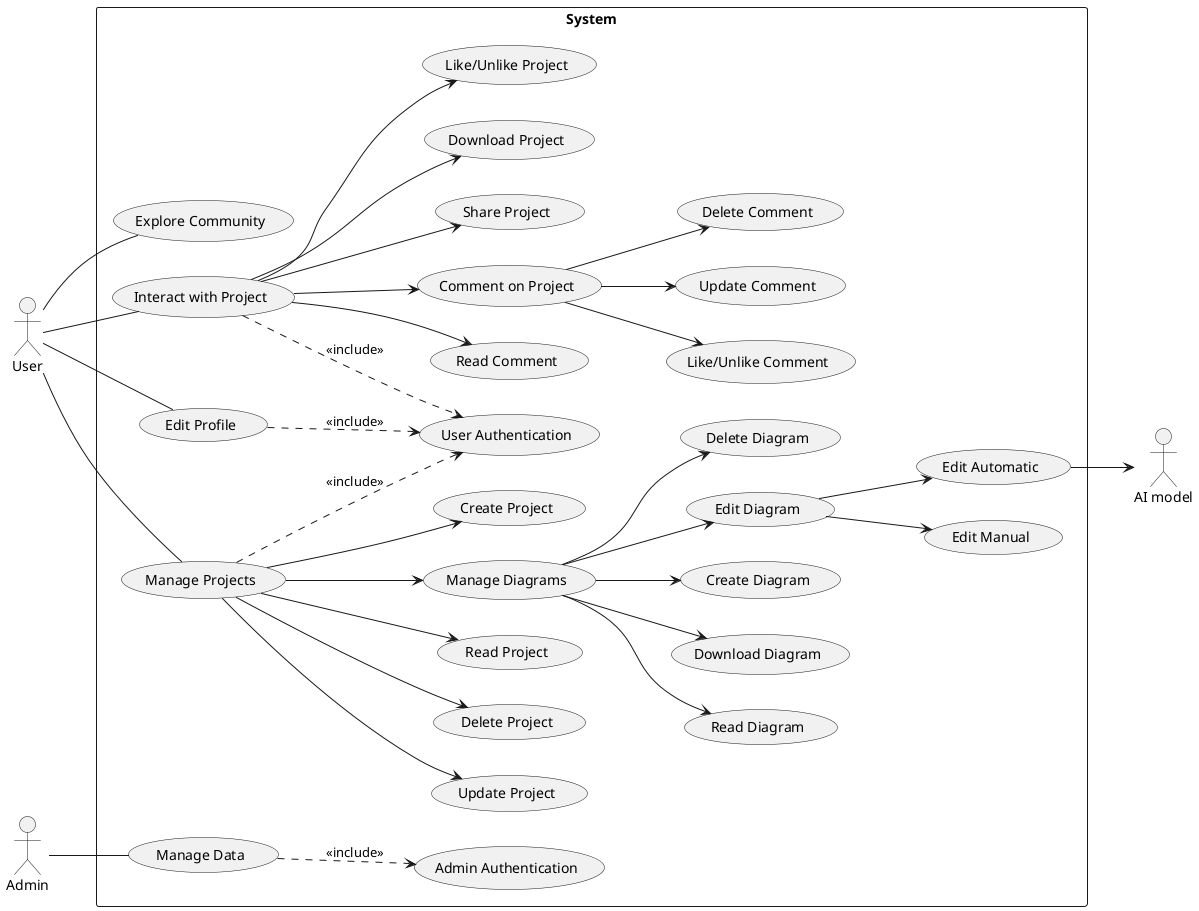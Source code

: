 @startuml

left to right direction

actor "User" as User
actor "Admin" as Admin
actor "AI model" as AIModel

rectangle "System" {
    usecase "Explore Community" as ExploreCommunity
    usecase "User Authentication" as UserAuth
    usecase "Admin Authentication" as AdminAuth

    usecase "Interact with Project" as InteractWithProject
    usecase "Like/Unlike Project" as LikeProject
    usecase "Read Comment" as ReadComment
    usecase "Comment on Project" as CommentProject
    usecase "Update Comment" as UpdateComment
    usecase "Delete Comment" as DeleteComment
    usecase "Share Project" as ShareProject
    usecase "Like/Unlike Comment" as LikeComment

    usecase "Manage Projects" as ManageProjects
    usecase "Create Project" as CreateProject
    usecase "Update Project" as UpdateProject
    usecase "Delete Project" as DeleteProject
    usecase "Read Project" as ReadProject
    usecase "Download Project" as DownloadProject

    usecase "Manage Diagrams" as ManageDiagrams
    usecase "Create Diagram" as CreateDiagram
    usecase "Edit Diagram" as EditDiagram
    usecase "Edit Manual" as EditManual
    usecase "Edit Automatic" as EditAutomatic
    usecase "Delete Diagram" as DeleteDiagram
    usecase "Read Diagram" as ReadDiagram
    usecase "Download Diagram" as DownloadDiagram

    usecase "Edit Profile" as EditProfile
    usecase "Manage Data" as ManageData
}

User -- ExploreCommunity
User -- InteractWithProject
User -- ManageProjects
User -- EditProfile

Admin -- ManageData

InteractWithProject ..> UserAuth : <<include>>
ManageProjects ..> UserAuth : <<include>>
EditProfile ..> UserAuth : <<include>>
ManageData ..> AdminAuth : <<include>>

InteractWithProject --> LikeProject
InteractWithProject --> ReadComment
InteractWithProject --> CommentProject
CommentProject --> LikeComment
CommentProject --> UpdateComment
CommentProject --> DeleteComment
InteractWithProject --> ShareProject
ManageProjects --> CreateProject
ManageProjects --> UpdateProject
ManageProjects --> DeleteProject
ManageProjects --> ReadProject
InteractWithProject --> DownloadProject

ManageProjects --> ManageDiagrams
ManageDiagrams --> CreateDiagram
ManageDiagrams --> DeleteDiagram
ManageDiagrams --> ReadDiagram
ManageDiagrams --> DownloadDiagram
ManageDiagrams --> EditDiagram
EditDiagram --> EditAutomatic
EditAutomatic --> AIModel
EditDiagram --> EditManual

@enduml
